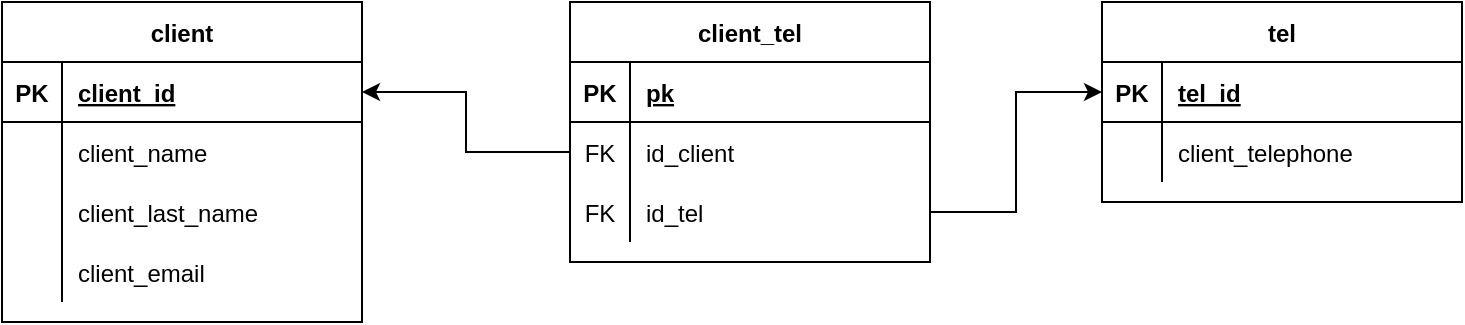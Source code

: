 <mxfile version="20.5.1" type="device"><diagram id="yLDuQHCUIkmxCXQoksb7" name="Страница 1"><mxGraphModel dx="734" dy="464" grid="1" gridSize="10" guides="1" tooltips="1" connect="1" arrows="1" fold="1" page="1" pageScale="1" pageWidth="827" pageHeight="1169" math="0" shadow="0"><root><mxCell id="0"/><mxCell id="1" parent="0"/><mxCell id="uBufDnqX0iSNHlKw21Cx-1" value="client" style="shape=table;startSize=30;container=1;collapsible=1;childLayout=tableLayout;fixedRows=1;rowLines=0;fontStyle=1;align=center;resizeLast=1;" vertex="1" parent="1"><mxGeometry x="40" y="40" width="180" height="160" as="geometry"/></mxCell><mxCell id="uBufDnqX0iSNHlKw21Cx-2" value="" style="shape=tableRow;horizontal=0;startSize=0;swimlaneHead=0;swimlaneBody=0;fillColor=none;collapsible=0;dropTarget=0;points=[[0,0.5],[1,0.5]];portConstraint=eastwest;top=0;left=0;right=0;bottom=1;" vertex="1" parent="uBufDnqX0iSNHlKw21Cx-1"><mxGeometry y="30" width="180" height="30" as="geometry"/></mxCell><mxCell id="uBufDnqX0iSNHlKw21Cx-3" value="PK" style="shape=partialRectangle;connectable=0;fillColor=none;top=0;left=0;bottom=0;right=0;fontStyle=1;overflow=hidden;" vertex="1" parent="uBufDnqX0iSNHlKw21Cx-2"><mxGeometry width="30" height="30" as="geometry"><mxRectangle width="30" height="30" as="alternateBounds"/></mxGeometry></mxCell><mxCell id="uBufDnqX0iSNHlKw21Cx-4" value="client_id" style="shape=partialRectangle;connectable=0;fillColor=none;top=0;left=0;bottom=0;right=0;align=left;spacingLeft=6;fontStyle=5;overflow=hidden;" vertex="1" parent="uBufDnqX0iSNHlKw21Cx-2"><mxGeometry x="30" width="150" height="30" as="geometry"><mxRectangle width="150" height="30" as="alternateBounds"/></mxGeometry></mxCell><mxCell id="uBufDnqX0iSNHlKw21Cx-5" value="" style="shape=tableRow;horizontal=0;startSize=0;swimlaneHead=0;swimlaneBody=0;fillColor=none;collapsible=0;dropTarget=0;points=[[0,0.5],[1,0.5]];portConstraint=eastwest;top=0;left=0;right=0;bottom=0;" vertex="1" parent="uBufDnqX0iSNHlKw21Cx-1"><mxGeometry y="60" width="180" height="30" as="geometry"/></mxCell><mxCell id="uBufDnqX0iSNHlKw21Cx-6" value="" style="shape=partialRectangle;connectable=0;fillColor=none;top=0;left=0;bottom=0;right=0;editable=1;overflow=hidden;" vertex="1" parent="uBufDnqX0iSNHlKw21Cx-5"><mxGeometry width="30" height="30" as="geometry"><mxRectangle width="30" height="30" as="alternateBounds"/></mxGeometry></mxCell><mxCell id="uBufDnqX0iSNHlKw21Cx-7" value="client_name" style="shape=partialRectangle;connectable=0;fillColor=none;top=0;left=0;bottom=0;right=0;align=left;spacingLeft=6;overflow=hidden;" vertex="1" parent="uBufDnqX0iSNHlKw21Cx-5"><mxGeometry x="30" width="150" height="30" as="geometry"><mxRectangle width="150" height="30" as="alternateBounds"/></mxGeometry></mxCell><mxCell id="uBufDnqX0iSNHlKw21Cx-8" value="" style="shape=tableRow;horizontal=0;startSize=0;swimlaneHead=0;swimlaneBody=0;fillColor=none;collapsible=0;dropTarget=0;points=[[0,0.5],[1,0.5]];portConstraint=eastwest;top=0;left=0;right=0;bottom=0;" vertex="1" parent="uBufDnqX0iSNHlKw21Cx-1"><mxGeometry y="90" width="180" height="30" as="geometry"/></mxCell><mxCell id="uBufDnqX0iSNHlKw21Cx-9" value="" style="shape=partialRectangle;connectable=0;fillColor=none;top=0;left=0;bottom=0;right=0;editable=1;overflow=hidden;" vertex="1" parent="uBufDnqX0iSNHlKw21Cx-8"><mxGeometry width="30" height="30" as="geometry"><mxRectangle width="30" height="30" as="alternateBounds"/></mxGeometry></mxCell><mxCell id="uBufDnqX0iSNHlKw21Cx-10" value="client_last_name" style="shape=partialRectangle;connectable=0;fillColor=none;top=0;left=0;bottom=0;right=0;align=left;spacingLeft=6;overflow=hidden;" vertex="1" parent="uBufDnqX0iSNHlKw21Cx-8"><mxGeometry x="30" width="150" height="30" as="geometry"><mxRectangle width="150" height="30" as="alternateBounds"/></mxGeometry></mxCell><mxCell id="uBufDnqX0iSNHlKw21Cx-11" value="" style="shape=tableRow;horizontal=0;startSize=0;swimlaneHead=0;swimlaneBody=0;fillColor=none;collapsible=0;dropTarget=0;points=[[0,0.5],[1,0.5]];portConstraint=eastwest;top=0;left=0;right=0;bottom=0;" vertex="1" parent="uBufDnqX0iSNHlKw21Cx-1"><mxGeometry y="120" width="180" height="30" as="geometry"/></mxCell><mxCell id="uBufDnqX0iSNHlKw21Cx-12" value="" style="shape=partialRectangle;connectable=0;fillColor=none;top=0;left=0;bottom=0;right=0;editable=1;overflow=hidden;" vertex="1" parent="uBufDnqX0iSNHlKw21Cx-11"><mxGeometry width="30" height="30" as="geometry"><mxRectangle width="30" height="30" as="alternateBounds"/></mxGeometry></mxCell><mxCell id="uBufDnqX0iSNHlKw21Cx-13" value="client_email" style="shape=partialRectangle;connectable=0;fillColor=none;top=0;left=0;bottom=0;right=0;align=left;spacingLeft=6;overflow=hidden;" vertex="1" parent="uBufDnqX0iSNHlKw21Cx-11"><mxGeometry x="30" width="150" height="30" as="geometry"><mxRectangle width="150" height="30" as="alternateBounds"/></mxGeometry></mxCell><mxCell id="uBufDnqX0iSNHlKw21Cx-14" value="tel" style="shape=table;startSize=30;container=1;collapsible=1;childLayout=tableLayout;fixedRows=1;rowLines=0;fontStyle=1;align=center;resizeLast=1;" vertex="1" parent="1"><mxGeometry x="590" y="40" width="180" height="100" as="geometry"/></mxCell><mxCell id="uBufDnqX0iSNHlKw21Cx-15" value="" style="shape=tableRow;horizontal=0;startSize=0;swimlaneHead=0;swimlaneBody=0;fillColor=none;collapsible=0;dropTarget=0;points=[[0,0.5],[1,0.5]];portConstraint=eastwest;top=0;left=0;right=0;bottom=1;" vertex="1" parent="uBufDnqX0iSNHlKw21Cx-14"><mxGeometry y="30" width="180" height="30" as="geometry"/></mxCell><mxCell id="uBufDnqX0iSNHlKw21Cx-16" value="PK" style="shape=partialRectangle;connectable=0;fillColor=none;top=0;left=0;bottom=0;right=0;fontStyle=1;overflow=hidden;" vertex="1" parent="uBufDnqX0iSNHlKw21Cx-15"><mxGeometry width="30" height="30" as="geometry"><mxRectangle width="30" height="30" as="alternateBounds"/></mxGeometry></mxCell><mxCell id="uBufDnqX0iSNHlKw21Cx-17" value="tel_id" style="shape=partialRectangle;connectable=0;fillColor=none;top=0;left=0;bottom=0;right=0;align=left;spacingLeft=6;fontStyle=5;overflow=hidden;" vertex="1" parent="uBufDnqX0iSNHlKw21Cx-15"><mxGeometry x="30" width="150" height="30" as="geometry"><mxRectangle width="150" height="30" as="alternateBounds"/></mxGeometry></mxCell><mxCell id="uBufDnqX0iSNHlKw21Cx-18" value="" style="shape=tableRow;horizontal=0;startSize=0;swimlaneHead=0;swimlaneBody=0;fillColor=none;collapsible=0;dropTarget=0;points=[[0,0.5],[1,0.5]];portConstraint=eastwest;top=0;left=0;right=0;bottom=0;" vertex="1" parent="uBufDnqX0iSNHlKw21Cx-14"><mxGeometry y="60" width="180" height="30" as="geometry"/></mxCell><mxCell id="uBufDnqX0iSNHlKw21Cx-19" value="" style="shape=partialRectangle;connectable=0;fillColor=none;top=0;left=0;bottom=0;right=0;editable=1;overflow=hidden;" vertex="1" parent="uBufDnqX0iSNHlKw21Cx-18"><mxGeometry width="30" height="30" as="geometry"><mxRectangle width="30" height="30" as="alternateBounds"/></mxGeometry></mxCell><mxCell id="uBufDnqX0iSNHlKw21Cx-20" value="client_telephone" style="shape=partialRectangle;connectable=0;fillColor=none;top=0;left=0;bottom=0;right=0;align=left;spacingLeft=6;overflow=hidden;" vertex="1" parent="uBufDnqX0iSNHlKw21Cx-18"><mxGeometry x="30" width="150" height="30" as="geometry"><mxRectangle width="150" height="30" as="alternateBounds"/></mxGeometry></mxCell><mxCell id="uBufDnqX0iSNHlKw21Cx-27" value="client_tel" style="shape=table;startSize=30;container=1;collapsible=1;childLayout=tableLayout;fixedRows=1;rowLines=0;fontStyle=1;align=center;resizeLast=1;" vertex="1" parent="1"><mxGeometry x="324" y="40" width="180" height="130" as="geometry"/></mxCell><mxCell id="uBufDnqX0iSNHlKw21Cx-28" value="" style="shape=tableRow;horizontal=0;startSize=0;swimlaneHead=0;swimlaneBody=0;fillColor=none;collapsible=0;dropTarget=0;points=[[0,0.5],[1,0.5]];portConstraint=eastwest;top=0;left=0;right=0;bottom=1;" vertex="1" parent="uBufDnqX0iSNHlKw21Cx-27"><mxGeometry y="30" width="180" height="30" as="geometry"/></mxCell><mxCell id="uBufDnqX0iSNHlKw21Cx-29" value="PK" style="shape=partialRectangle;connectable=0;fillColor=none;top=0;left=0;bottom=0;right=0;fontStyle=1;overflow=hidden;" vertex="1" parent="uBufDnqX0iSNHlKw21Cx-28"><mxGeometry width="30" height="30" as="geometry"><mxRectangle width="30" height="30" as="alternateBounds"/></mxGeometry></mxCell><mxCell id="uBufDnqX0iSNHlKw21Cx-30" value="pk" style="shape=partialRectangle;connectable=0;fillColor=none;top=0;left=0;bottom=0;right=0;align=left;spacingLeft=6;fontStyle=5;overflow=hidden;" vertex="1" parent="uBufDnqX0iSNHlKw21Cx-28"><mxGeometry x="30" width="150" height="30" as="geometry"><mxRectangle width="150" height="30" as="alternateBounds"/></mxGeometry></mxCell><mxCell id="uBufDnqX0iSNHlKw21Cx-31" value="" style="shape=tableRow;horizontal=0;startSize=0;swimlaneHead=0;swimlaneBody=0;fillColor=none;collapsible=0;dropTarget=0;points=[[0,0.5],[1,0.5]];portConstraint=eastwest;top=0;left=0;right=0;bottom=0;" vertex="1" parent="uBufDnqX0iSNHlKw21Cx-27"><mxGeometry y="60" width="180" height="30" as="geometry"/></mxCell><mxCell id="uBufDnqX0iSNHlKw21Cx-32" value="FK" style="shape=partialRectangle;connectable=0;fillColor=none;top=0;left=0;bottom=0;right=0;editable=1;overflow=hidden;" vertex="1" parent="uBufDnqX0iSNHlKw21Cx-31"><mxGeometry width="30" height="30" as="geometry"><mxRectangle width="30" height="30" as="alternateBounds"/></mxGeometry></mxCell><mxCell id="uBufDnqX0iSNHlKw21Cx-33" value="id_client" style="shape=partialRectangle;connectable=0;fillColor=none;top=0;left=0;bottom=0;right=0;align=left;spacingLeft=6;overflow=hidden;" vertex="1" parent="uBufDnqX0iSNHlKw21Cx-31"><mxGeometry x="30" width="150" height="30" as="geometry"><mxRectangle width="150" height="30" as="alternateBounds"/></mxGeometry></mxCell><mxCell id="uBufDnqX0iSNHlKw21Cx-34" value="" style="shape=tableRow;horizontal=0;startSize=0;swimlaneHead=0;swimlaneBody=0;fillColor=none;collapsible=0;dropTarget=0;points=[[0,0.5],[1,0.5]];portConstraint=eastwest;top=0;left=0;right=0;bottom=0;" vertex="1" parent="uBufDnqX0iSNHlKw21Cx-27"><mxGeometry y="90" width="180" height="30" as="geometry"/></mxCell><mxCell id="uBufDnqX0iSNHlKw21Cx-35" value="FK" style="shape=partialRectangle;connectable=0;fillColor=none;top=0;left=0;bottom=0;right=0;editable=1;overflow=hidden;" vertex="1" parent="uBufDnqX0iSNHlKw21Cx-34"><mxGeometry width="30" height="30" as="geometry"><mxRectangle width="30" height="30" as="alternateBounds"/></mxGeometry></mxCell><mxCell id="uBufDnqX0iSNHlKw21Cx-36" value="id_tel" style="shape=partialRectangle;connectable=0;fillColor=none;top=0;left=0;bottom=0;right=0;align=left;spacingLeft=6;overflow=hidden;" vertex="1" parent="uBufDnqX0iSNHlKw21Cx-34"><mxGeometry x="30" width="150" height="30" as="geometry"><mxRectangle width="150" height="30" as="alternateBounds"/></mxGeometry></mxCell><mxCell id="uBufDnqX0iSNHlKw21Cx-51" style="edgeStyle=orthogonalEdgeStyle;rounded=0;orthogonalLoop=1;jettySize=auto;html=1;exitX=0;exitY=0.5;exitDx=0;exitDy=0;entryX=1;entryY=0.5;entryDx=0;entryDy=0;" edge="1" parent="1" source="uBufDnqX0iSNHlKw21Cx-31" target="uBufDnqX0iSNHlKw21Cx-2"><mxGeometry relative="1" as="geometry"/></mxCell><mxCell id="uBufDnqX0iSNHlKw21Cx-52" style="edgeStyle=orthogonalEdgeStyle;rounded=0;orthogonalLoop=1;jettySize=auto;html=1;exitX=1;exitY=0.5;exitDx=0;exitDy=0;entryX=0;entryY=0.5;entryDx=0;entryDy=0;" edge="1" parent="1" source="uBufDnqX0iSNHlKw21Cx-34" target="uBufDnqX0iSNHlKw21Cx-15"><mxGeometry relative="1" as="geometry"/></mxCell></root></mxGraphModel></diagram></mxfile>